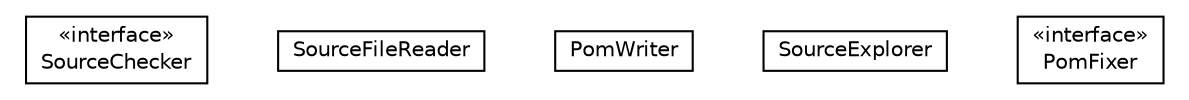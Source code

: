 #!/usr/local/bin/dot
#
# Class diagram 
# Generated by UMLGraph version R5_6-24-gf6e263 (http://www.umlgraph.org/)
#

digraph G {
	edge [fontname="Helvetica",fontsize=10,labelfontname="Helvetica",labelfontsize=10];
	node [fontname="Helvetica",fontsize=10,shape=plaintext];
	nodesep=0.25;
	ranksep=0.5;
	// org.universAAL.support.directives.util.SourceChecker
	c11570 [label=<<table title="org.universAAL.support.directives.util.SourceChecker" border="0" cellborder="1" cellspacing="0" cellpadding="2" port="p" href="./SourceChecker.html">
		<tr><td><table border="0" cellspacing="0" cellpadding="1">
<tr><td align="center" balign="center"> &#171;interface&#187; </td></tr>
<tr><td align="center" balign="center"> SourceChecker </td></tr>
		</table></td></tr>
		</table>>, URL="./SourceChecker.html", fontname="Helvetica", fontcolor="black", fontsize=10.0];
	// org.universAAL.support.directives.util.SourceFileReader
	c11571 [label=<<table title="org.universAAL.support.directives.util.SourceFileReader" border="0" cellborder="1" cellspacing="0" cellpadding="2" port="p" href="./SourceFileReader.html">
		<tr><td><table border="0" cellspacing="0" cellpadding="1">
<tr><td align="center" balign="center"> SourceFileReader </td></tr>
		</table></td></tr>
		</table>>, URL="./SourceFileReader.html", fontname="Helvetica", fontcolor="black", fontsize=10.0];
	// org.universAAL.support.directives.util.PomWriter
	c11572 [label=<<table title="org.universAAL.support.directives.util.PomWriter" border="0" cellborder="1" cellspacing="0" cellpadding="2" port="p" href="./PomWriter.html">
		<tr><td><table border="0" cellspacing="0" cellpadding="1">
<tr><td align="center" balign="center"> PomWriter </td></tr>
		</table></td></tr>
		</table>>, URL="./PomWriter.html", fontname="Helvetica", fontcolor="black", fontsize=10.0];
	// org.universAAL.support.directives.util.SourceExplorer
	c11573 [label=<<table title="org.universAAL.support.directives.util.SourceExplorer" border="0" cellborder="1" cellspacing="0" cellpadding="2" port="p" href="./SourceExplorer.html">
		<tr><td><table border="0" cellspacing="0" cellpadding="1">
<tr><td align="center" balign="center"> SourceExplorer </td></tr>
		</table></td></tr>
		</table>>, URL="./SourceExplorer.html", fontname="Helvetica", fontcolor="black", fontsize=10.0];
	// org.universAAL.support.directives.util.PomFixer
	c11574 [label=<<table title="org.universAAL.support.directives.util.PomFixer" border="0" cellborder="1" cellspacing="0" cellpadding="2" port="p" href="./PomFixer.html">
		<tr><td><table border="0" cellspacing="0" cellpadding="1">
<tr><td align="center" balign="center"> &#171;interface&#187; </td></tr>
<tr><td align="center" balign="center"> PomFixer </td></tr>
		</table></td></tr>
		</table>>, URL="./PomFixer.html", fontname="Helvetica", fontcolor="black", fontsize=10.0];
}

